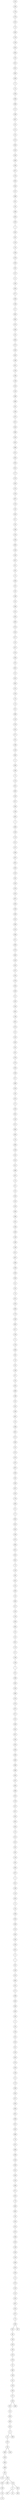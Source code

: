 graph G {
"178";
"191";
"396";
"88";
"225";
"350";
"311";
"135";
"341";
"448";
"208";
"9";
"391";
"226";
"7";
"66";
"249";
"24";
"182";
"301";
"331";
"188";
"94";
"106";
"224";
"351";
"358";
"394";
"339";
"399";
"50";
"132";
"470";
"123";
"424";
"28";
"300";
"298";
"367";
"131";
"89";
"412";
"200";
"257";
"153";
"222";
"78";
"205";
"82";
"149";
"333";
"141";
"138";
"231";
"217";
"158";
"56";
"228";
"201";
"449";
"345";
"209";
"417";
"245";
"377";
"169";
"32";
"179";
"139";
"317";
"282";
"458";
"262";
"133";
"491";
"253";
"202";
"114";
"43";
"472";
"229";
"218";
"18";
"211";
"455";
"232";
"214";
"328";
"411";
"23";
"100";
"237";
"97";
"383";
"364";
"393";
"416";
"19";
"302";
"194";
"198";
"401";
"8";
"439";
"421";
"260";
"407";
"349";
"241";
"387";
"79";
"471";
"156";
"432";
"294";
"388";
"461";
"442";
"322";
"1";
"33";
"366";
"487";
"248";
"52";
"177";
"90";
"186";
"426";
"480";
"63";
"6";
"285";
"382";
"3";
"266";
"452";
"493";
"406";
"496";
"436";
"233";
"318";
"386";
"357";
"65";
"360";
"203";
"115";
"482";
"263";
"429";
"274";
"238";
"22";
"338";
"30";
"165";
"185";
"112";
"239";
"295";
"220";
"196";
"180";
"408";
"433";
"181";
"275";
"310";
"46";
"72";
"287";
"39";
"41";
"361";
"378";
"250";
"113";
"271";
"327";
"98";
"374";
"451";
"164";
"243";
"189";
"466";
"462";
"101";
"163";
"213";
"25";
"223";
"356";
"457";
"160";
"76";
"299";
"365";
"184";
"434";
"323";
"48";
"144";
"463";
"75";
"309";
"353";
"20";
"497";
"236";
"244";
"161";
"128";
"479";
"143";
"441";
"344";
"210";
"454";
"103";
"71";
"355";
"174";
"438";
"284";
"435";
"120";
"423";
"195";
"172";
"293";
"469";
"330";
"277";
"221";
"370";
"21";
"392";
"291";
"402";
"348";
"488";
"375";
"276";
"362";
"70";
"51";
"376";
"5";
"437";
"37";
"118";
"422";
"476";
"259";
"380";
"498";
"324";
"27";
"379";
"460";
"122";
"314";
"265";
"167";
"352";
"431";
"289";
"199";
"62";
"13";
"155";
"145";
"335";
"110";
"40";
"93";
"227";
"325";
"64";
"347";
"42";
"117";
"108";
"176";
"35";
"105";
"389";
"494";
"474";
"478";
"321";
"206";
"404";
"47";
"255";
"381";
"258";
"235";
"83";
"495";
"368";
"288";
"187";
"281";
"304";
"219";
"385";
"104";
"267";
"272";
"296";
"413";
"418";
"410";
"125";
"107";
"95";
"119";
"286";
"467";
"38";
"405";
"319";
"166";
"124";
"150";
"484";
"485";
"69";
"140";
"343";
"359";
"60";
"354";
"430";
"306";
"49";
"303";
"192";
"216";
"395";
"492";
"445";
"61";
"96";
"86";
"230";
"67";
"337";
"320";
"173";
"151";
"34";
"31";
"489";
"154";
"175";
"102";
"242";
"477";
"475";
"363";
"171";
"251";
"12";
"4";
"427";
"453";
"336";
"278";
"444";
"136";
"215";
"428";
"234";
"340";
"129";
"92";
"246";
"26";
"84";
"17";
"81";
"400";
"142";
"130";
"240";
"14";
"16";
"247";
"372";
"464";
"342";
"116";
"146";
"147";
"440";
"159";
"315";
"403";
"91";
"483";
"170";
"307";
"207";
"36";
"499";
"261";
"456";
"465";
"481";
"157";
"425";
"415";
"292";
"420";
"68";
"384";
"373";
"283";
"59";
"419";
"390";
"264";
"269";
"127";
"409";
"74";
"450";
"15";
"490";
"10";
"279";
"53";
"197";
"371";
"193";
"111";
"254";
"134";
"121";
"137";
"44";
"316";
"447";
"73";
"346";
"334";
"468";
"312";
"414";
"45";
"305";
"486";
"297";
"326";
"0";
"183";
"126";
"55";
"162";
"308";
"190";
"313";
"473";
"273";
"168";
"148";
"252";
"29";
"204";
"77";
"11";
"109";
"446";
"80";
"332";
"212";
"99";
"398";
"85";
"58";
"57";
"443";
"280";
"329";
"397";
"2";
"369";
"268";
"459";
"290";
"256";
"54";
"270";
"152";
"87";
    "440" -- "259";
    "367" -- "440";
    "72" -- "115";
    "305" -- "344";
    "212" -- "304";
    "478" -- "330";
    "224" -- "144";
    "259" -- "436";
    "124" -- "305";
    "476" -- "410";
    "146" -- "159";
    "256" -- "457";
    "147" -- "388";
    "431" -- "291";
    "214" -- "294";
    "65" -- "378";
    "298" -- "181";
    "269" -- "239";
    "309" -- "69";
    "114" -- "433";
    "99" -- "113";
    "136" -- "226";
    "451" -- "352";
    "355" -- "341";
    "274" -- "343";
    "47" -- "492";
    "90" -- "89";
    "457" -- "124";
    "266" -- "398";
    "425" -- "107";
    "177" -- "270";
    "197" -- "397";
    "178" -- "276";
    "260" -- "95";
    "77" -- "14";
    "158" -- "199";
    "162" -- "497";
    "492" -- "385";
    "156" -- "462";
    "150" -- "393";
    "484" -- "241";
    "291" -- "395";
    "220" -- "327";
    "336" -- "213";
    "426" -- "51";
    "151" -- "262";
    "268" -- "443";
    "421" -- "444";
    "389" -- "245";
    "52" -- "102";
    "159" -- "7";
    "230" -- "12";
    "418" -- "425";
    "409" -- "256";
    "131" -- "216";
    "477" -- "20";
    "357" -- "165";
    "19" -- "10";
    "46" -- "415";
    "84" -- "196";
    "249" -- "482";
    "317" -- "101";
    "380" -- "405";
    "58" -- "166";
    "85" -- "48";
    "204" -- "439";
    "129" -- "424";
    "38" -- "254";
    "103" -- "201";
    "422" -- "353";
    "264" -- "156";
    "139" -- "224";
    "67" -- "26";
    "132" -- "49";
    "10" -- "82";
    "157" -- "209";
    "53" -- "111";
    "448" -- "40";
    "271" -- "356";
    "25" -- "490";
    "82" -- "368";
    "18" -- "390";
    "106" -- "481";
    "118" -- "309";
    "270" -- "434";
    "17" -- "22";
    "464" -- "372";
    "184" -- "163";
    "253" -- "240";
    "112" -- "162";
    "327" -- "264";
    "107" -- "234";
    "324" -- "477";
    "396" -- "303";
    "465" -- "374";
    "239" -- "329";
    "342" -- "357";
    "420" -- "94";
    "27" -- "382";
    "54" -- "346";
    "73" -- "120";
    "321" -- "168";
    "290" -- "480";
    "443" -- "284";
    "137" -- "11";
    "372" -- "293";
    "387" -- "53";
    "386" -- "210";
    "475" -- "448";
    "295" -- "437";
    "318" -- "46";
    "108" -- "47";
    "452" -- "466";
    "143" -- "112";
    "391" -- "292";
    "176" -- "129";
    "330" -- "88";
    "364" -- "39";
    "240" -- "409";
    "74" -- "251";
    "430" -- "192";
    "0" -- "280";
    "343" -- "185";
    "494" -- "217";
    "120" -- "86";
    "471" -- "380";
    "304" -- "253";
    "481" -- "24";
    "432" -- "392";
    "232" -- "75";
    "215" -- "484";
    "323" -- "230";
    "155" -- "408";
    "127" -- "416";
    "3" -- "460";
    "296" -- "265";
    "15" -- "260";
    "152" -- "479";
    "499" -- "318";
    "111" -- "34";
    "75" -- "456";
    "125" -- "16";
    "351" -- "130";
    "329" -- "359";
    "450" -- "203";
    "13" -- "91";
    "360" -- "401";
    "356" -- "55";
    "37" -- "235";
    "341" -- "177";
    "416" -- "486";
    "472" -- "394";
    "331" -- "483";
    "314" -- "313";
    "115" -- "331";
    "50" -- "161";
    "303" -- "167";
    "83" -- "100";
    "363" -- "366";
    "368" -- "110";
    "445" -- "67";
    "128" -- "71";
    "361" -- "474";
    "48" -- "288";
    "267" -- "225";
    "278" -- "252";
    "382" -- "422";
    "294" -- "93";
    "302" -- "454";
    "283" -- "44";
    "59" -- "134";
    "392" -- "131";
    "102" -- "420";
    "261" -- "145";
    "398" -- "171";
    "231" -- "429";
    "496" -- "64";
    "154" -- "160";
    "346" -- "151";
    "213" -- "348";
    "251" -- "233";
    "322" -- "279";
    "442" -- "79";
    "97" -- "499";
    "51" -- "182";
    "483" -- "220";
    "459" -- "290";
    "17" -- "308";
    "196" -- "150";
    "388" -- "85";
    "434" -- "122";
    "299" -- "461";
    "311" -- "467";
    "288" -- "450";
    "211" -- "157";
    "460" -- "229";
    "315" -- "411";
    "160" -- "383";
    "14" -- "258";
    "217" -- "153";
    "190" -- "72";
    "473" -- "197";
    "436" -- "222";
    "395" -- "438";
    "26" -- "188";
    "479" -- "339";
    "412" -- "90";
    "11" -- "195";
    "339" -- "298";
    "306" -- "347";
    "40" -- "464";
    "394" -- "451";
    "320" -- "384";
    "117" -- "268";
    "370" -- "493";
    "56" -- "74";
    "406" -- "170";
    "454" -- "23";
    "280" -- "190";
    "235" -- "261";
    "453" -- "198";
    "180" -- "187";
    "187" -- "421";
    "348" -- "61";
    "307" -- "81";
    "179" -- "400";
    "126" -- "402";
    "193" -- "495";
    "149" -- "361";
    "328" -- "97";
    "257" -- "70";
    "191" -- "315";
    "23" -- "312";
    "123" -- "183";
    "203" -- "2";
    "313" -- "349";
    "456" -- "176";
    "413" -- "376";
    "275" -- "205";
    "403" -- "414";
    "4" -- "59";
    "43" -- "301";
    "281" -- "33";
    "362" -- "149";
    "168" -- "114";
    "16" -- "238";
    "134" -- "63";
    "226" -- "133";
    "446" -- "108";
    "417" -- "128";
    "138" -- "87";
    "301" -- "173";
    "349" -- "316";
    "167" -- "363";
    "487" -- "132";
    "345" -- "60";
    "172" -- "289";
    "408" -- "371";
    "110" -- "278";
    "219" -- "487";
    "399" -- "396";
    "312" -- "412";
    "385" -- "475";
    "419" -- "140";
    "145" -- "471";
    "68" -- "200";
    "109" -- "121";
    "130" -- "186";
    "81" -- "80";
    "33" -- "335";
    "195" -- "263";
    "466" -- "221";
    "5" -- "321";
    "216" -- "19";
    "462" -- "3";
    "358" -- "231";
    "354" -- "227";
    "2" -- "345";
    "188" -- "154";
    "229" -- "174";
    "135" -- "455";
    "353" -- "194";
    "209" -- "297";
    "193" -- "126";
    "206" -- "287";
    "99" -- "193";
    "493" -- "418";
    "78" -- "247";
    "182" -- "244";
    "310" -- "62";
    "490" -- "109";
    "88" -- "137";
    "297" -- "391";
    "401" -- "306";
    "365" -- "35";
    "379" -- "334";
    "148" -- "311";
    "92" -- "296";
    "286" -- "496";
    "377" -- "446";
    "397" -- "340";
    "497" -- "242";
    "105" -- "413";
    "233" -- "406";
    "262" -- "465";
    "228" -- "191";
    "279" -- "237";
    "55" -- "272";
    "293" -- "453";
    "242" -- "257";
    "405" -- "18";
    "498" -- "447";
    "119" -- "326";
    "63" -- "310";
    "122" -- "219";
    "258" -- "266";
    "243" -- "358";
    "163" -- "307";
    "480" -- "399";
    "352" -- "381";
    "45" -- "255";
    "441" -- "141";
    "381" -- "73";
    "255" -- "152";
    "238" -- "478";
    "245" -- "452";
    "86" -- "441";
    "62" -- "135";
    "79" -- "463";
    "57" -- "146";
    "390" -- "228";
    "371" -- "442";
    "424" -- "364";
    "300" -- "370";
    "250" -- "127";
    "100" -- "215";
    "61" -- "300";
    "277" -- "84";
    "7" -- "92";
    "248" -- "428";
    "474" -- "52";
    "340" -- "68";
    "66" -- "104";
    "289" -- "354";
    "98" -- "319";
    "337" -- "332";
    "263" -- "377";
    "416" -- "281";
    "121" -- "218";
    "64" -- "180";
    "31" -- "27";
    "410" -- "367";
    "185" -- "103";
    "374" -- "324";
    "164" -- "386";
    "199" -- "148";
    "87" -- "29";
    "223" -- "98";
    "202" -- "469";
    "218" -- "250";
    "198" -- "351";
    "9" -- "1";
    "222" -- "336";
    "400" -- "31";
    "30" -- "138";
    "34" -- "212";
    "350" -- "360";
    "272" -- "473";
    "393" -- "0";
    "161" -- "106";
    "70" -- "206";
    "166" -- "54";
    "489" -- "78";
    "80" -- "15";
    "428" -- "158";
    "24" -- "299";
    "49" -- "445";
    "316" -- "136";
    "444" -- "389";
    "344" -- "147";
    "96" -- "295";
    "429" -- "155";
    "468" -- "338";
    "461" -- "271";
    "338" -- "243";
    "205" -- "328";
    "252" -- "277";
    "104" -- "423";
    "234" -- "379";
    "12" -- "375";
    "333" -- "66";
    "433" -- "8";
    "44" -- "494";
    "183" -- "178";
    "170" -- "249";
    "94" -- "65";
    "378" -- "275";
    "174" -- "211";
    "376" -- "25";
    "485" -- "38";
    "437" -- "5";
    "153" -- "119";
    "463" -- "485";
    "91" -- "45";
    "455" -- "273";
    "6" -- "42";
    "181" -- "248";
    "39" -- "431";
    "438" -- "77";
    "359" -- "41";
    "373" -- "207";
    "369" -- "99";
    "236" -- "142";
    "8" -- "28";
    "93" -- "491";
    "20" -- "427";
    "447" -- "13";
    "126" -- "6";
    "325" -- "459";
    "292" -- "223";
    "335" -- "403";
    "332" -- "302";
    "21" -- "172";
    "469" -- "189";
    "169" -- "387";
    "36" -- "246";
    "95" -- "58";
    "237" -- "337";
    "71" -- "118";
    "194" -- "472";
    "247" -- "468";
    "244" -- "362";
    "439" -- "274";
    "384" -- "369";
    "221" -- "282";
    "193" -- "404";
    "206" -- "333";
    "319" -- "476";
    "32" -- "432";
    "276" -- "232";
    "142" -- "175";
    "116" -- "96";
    "89" -- "116";
    "35" -- "43";
    "423" -- "105";
    "69" -- "76";
    "22" -- "470";
    "273" -- "419";
    "6" -- "407";
    "404" -- "236";
    "165" -- "325";
    "173" -- "57";
    "1" -- "83";
    "140" -- "21";
    "60" -- "125";
    "482" -- "417";
    "189" -- "50";
    "435" -- "489";
    "227" -- "350";
    "411" -- "498";
    "207" -- "317";
    "28" -- "208";
    "265" -- "164";
    "282" -- "355";
    "415" -- "37";
    "192" -- "4";
    "41" -- "56";
    "366" -- "322";
    "375" -- "143";
    "254" -- "314";
    "427" -- "214";
    "470" -- "36";
    "186" -- "139";
    "208" -- "204";
    "383" -- "184";
    "201" -- "9";
    "347" -- "435";
    "200" -- "267";
    "144" -- "286";
    "449" -- "323";
    "414" -- "17";
    "241" -- "117";
    "334" -- "426";
    "458" -- "342";
    "171" -- "169";
    "101" -- "458";
    "491" -- "32";
    "326" -- "365";
    "467" -- "269";
    "210" -- "373";
    "225" -- "179";
    "133" -- "449";
    "141" -- "283";
    "402" -- "285";
    "36" -- "488";
    "76" -- "30";
    "29" -- "202";
    "488" -- "320";
    "284" -- "430";
}
